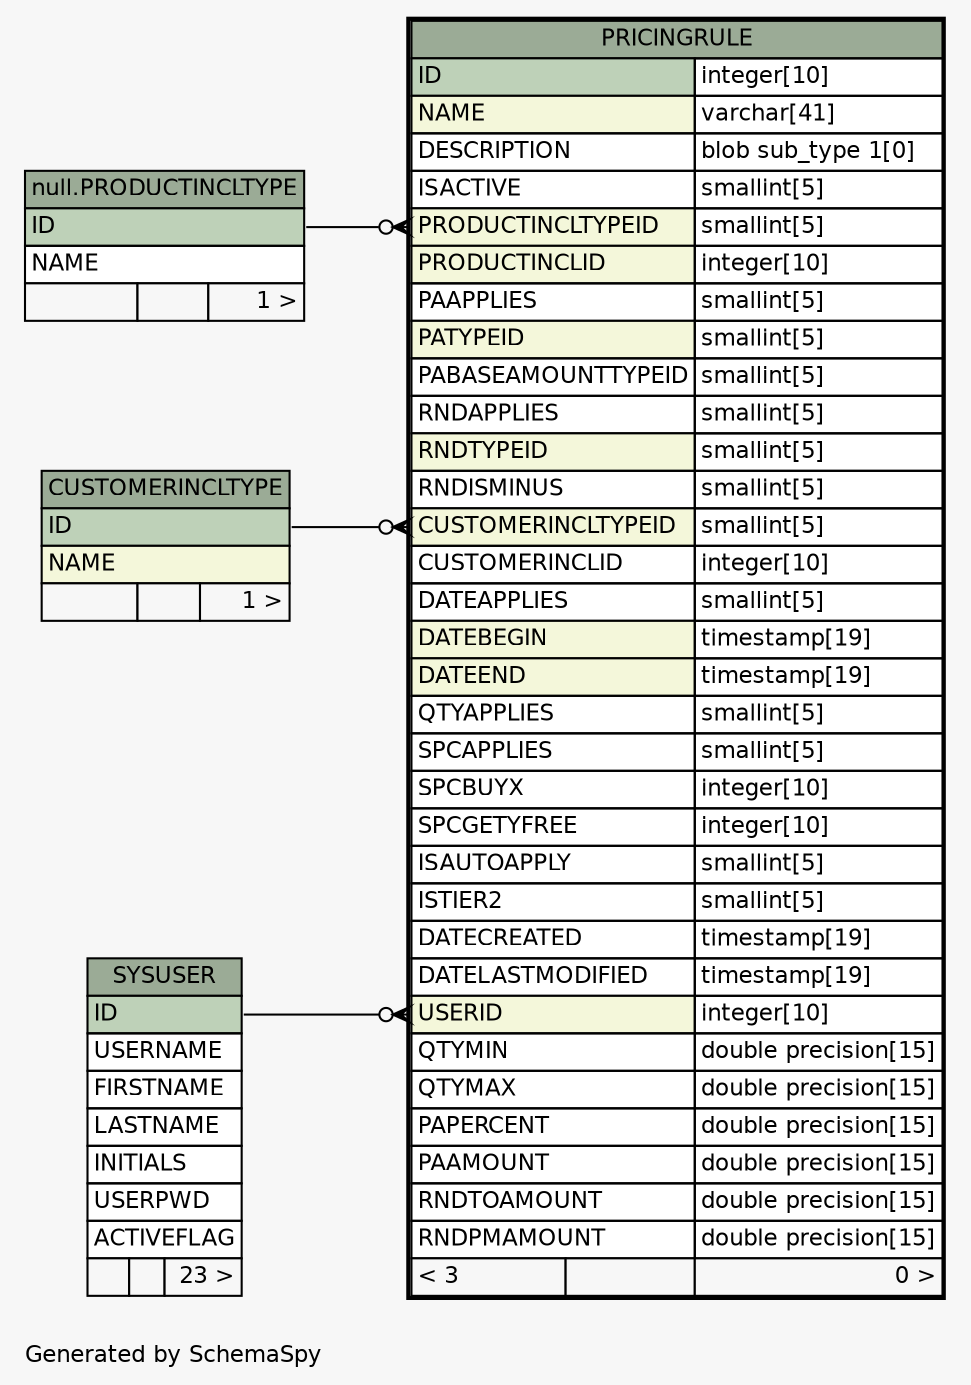 // dot 2.26.3 on Linux 3.5.0-34-generic
// SchemaSpy rev 590
digraph "oneDegreeRelationshipsDiagram" {
  graph [
    rankdir="RL"
    bgcolor="#f7f7f7"
    label="\nGenerated by SchemaSpy"
    labeljust="l"
    nodesep="0.18"
    ranksep="0.46"
    fontname="Helvetica"
    fontsize="11"
  ];
  node [
    fontname="Helvetica"
    fontsize="11"
    shape="plaintext"
  ];
  edge [
    arrowsize="0.8"
  ];
  "PRICINGRULE":"CUSTOMERINCLTYPEID":w -> "CUSTOMERINCLTYPE":"ID":e [arrowhead=none dir=back arrowtail=crowodot];
  "PRICINGRULE":"PRODUCTINCLTYPEID":w -> "null.PRODUCTINCLTYPE":"ID":e [arrowhead=none dir=back arrowtail=crowodot];
  "PRICINGRULE":"USERID":w -> "SYSUSER":"ID":e [arrowhead=none dir=back arrowtail=crowodot];
  "CUSTOMERINCLTYPE" [
    label=<
    <TABLE BORDER="0" CELLBORDER="1" CELLSPACING="0" BGCOLOR="#ffffff">
      <TR><TD COLSPAN="3" BGCOLOR="#9bab96" ALIGN="CENTER">CUSTOMERINCLTYPE</TD></TR>
      <TR><TD PORT="ID" COLSPAN="3" BGCOLOR="#bed1b8" ALIGN="LEFT">ID</TD></TR>
      <TR><TD PORT="NAME" COLSPAN="3" BGCOLOR="#f4f7da" ALIGN="LEFT">NAME</TD></TR>
      <TR><TD ALIGN="LEFT" BGCOLOR="#f7f7f7">  </TD><TD ALIGN="RIGHT" BGCOLOR="#f7f7f7">  </TD><TD ALIGN="RIGHT" BGCOLOR="#f7f7f7">1 &gt;</TD></TR>
    </TABLE>>
    URL="CUSTOMERINCLTYPE.html"
    tooltip="CUSTOMERINCLTYPE"
  ];
  "PRICINGRULE" [
    label=<
    <TABLE BORDER="2" CELLBORDER="1" CELLSPACING="0" BGCOLOR="#ffffff">
      <TR><TD COLSPAN="3" BGCOLOR="#9bab96" ALIGN="CENTER">PRICINGRULE</TD></TR>
      <TR><TD PORT="ID" COLSPAN="2" BGCOLOR="#bed1b8" ALIGN="LEFT">ID</TD><TD PORT="ID.type" ALIGN="LEFT">integer[10]</TD></TR>
      <TR><TD PORT="NAME" COLSPAN="2" BGCOLOR="#f4f7da" ALIGN="LEFT">NAME</TD><TD PORT="NAME.type" ALIGN="LEFT">varchar[41]</TD></TR>
      <TR><TD PORT="DESCRIPTION" COLSPAN="2" ALIGN="LEFT">DESCRIPTION</TD><TD PORT="DESCRIPTION.type" ALIGN="LEFT">blob sub_type 1[0]</TD></TR>
      <TR><TD PORT="ISACTIVE" COLSPAN="2" ALIGN="LEFT">ISACTIVE</TD><TD PORT="ISACTIVE.type" ALIGN="LEFT">smallint[5]</TD></TR>
      <TR><TD PORT="PRODUCTINCLTYPEID" COLSPAN="2" BGCOLOR="#f4f7da" ALIGN="LEFT">PRODUCTINCLTYPEID</TD><TD PORT="PRODUCTINCLTYPEID.type" ALIGN="LEFT">smallint[5]</TD></TR>
      <TR><TD PORT="PRODUCTINCLID" COLSPAN="2" BGCOLOR="#f4f7da" ALIGN="LEFT">PRODUCTINCLID</TD><TD PORT="PRODUCTINCLID.type" ALIGN="LEFT">integer[10]</TD></TR>
      <TR><TD PORT="PAAPPLIES" COLSPAN="2" ALIGN="LEFT">PAAPPLIES</TD><TD PORT="PAAPPLIES.type" ALIGN="LEFT">smallint[5]</TD></TR>
      <TR><TD PORT="PATYPEID" COLSPAN="2" BGCOLOR="#f4f7da" ALIGN="LEFT">PATYPEID</TD><TD PORT="PATYPEID.type" ALIGN="LEFT">smallint[5]</TD></TR>
      <TR><TD PORT="PABASEAMOUNTTYPEID" COLSPAN="2" ALIGN="LEFT">PABASEAMOUNTTYPEID</TD><TD PORT="PABASEAMOUNTTYPEID.type" ALIGN="LEFT">smallint[5]</TD></TR>
      <TR><TD PORT="RNDAPPLIES" COLSPAN="2" ALIGN="LEFT">RNDAPPLIES</TD><TD PORT="RNDAPPLIES.type" ALIGN="LEFT">smallint[5]</TD></TR>
      <TR><TD PORT="RNDTYPEID" COLSPAN="2" BGCOLOR="#f4f7da" ALIGN="LEFT">RNDTYPEID</TD><TD PORT="RNDTYPEID.type" ALIGN="LEFT">smallint[5]</TD></TR>
      <TR><TD PORT="RNDISMINUS" COLSPAN="2" ALIGN="LEFT">RNDISMINUS</TD><TD PORT="RNDISMINUS.type" ALIGN="LEFT">smallint[5]</TD></TR>
      <TR><TD PORT="CUSTOMERINCLTYPEID" COLSPAN="2" BGCOLOR="#f4f7da" ALIGN="LEFT">CUSTOMERINCLTYPEID</TD><TD PORT="CUSTOMERINCLTYPEID.type" ALIGN="LEFT">smallint[5]</TD></TR>
      <TR><TD PORT="CUSTOMERINCLID" COLSPAN="2" ALIGN="LEFT">CUSTOMERINCLID</TD><TD PORT="CUSTOMERINCLID.type" ALIGN="LEFT">integer[10]</TD></TR>
      <TR><TD PORT="DATEAPPLIES" COLSPAN="2" ALIGN="LEFT">DATEAPPLIES</TD><TD PORT="DATEAPPLIES.type" ALIGN="LEFT">smallint[5]</TD></TR>
      <TR><TD PORT="DATEBEGIN" COLSPAN="2" BGCOLOR="#f4f7da" ALIGN="LEFT">DATEBEGIN</TD><TD PORT="DATEBEGIN.type" ALIGN="LEFT">timestamp[19]</TD></TR>
      <TR><TD PORT="DATEEND" COLSPAN="2" BGCOLOR="#f4f7da" ALIGN="LEFT">DATEEND</TD><TD PORT="DATEEND.type" ALIGN="LEFT">timestamp[19]</TD></TR>
      <TR><TD PORT="QTYAPPLIES" COLSPAN="2" ALIGN="LEFT">QTYAPPLIES</TD><TD PORT="QTYAPPLIES.type" ALIGN="LEFT">smallint[5]</TD></TR>
      <TR><TD PORT="SPCAPPLIES" COLSPAN="2" ALIGN="LEFT">SPCAPPLIES</TD><TD PORT="SPCAPPLIES.type" ALIGN="LEFT">smallint[5]</TD></TR>
      <TR><TD PORT="SPCBUYX" COLSPAN="2" ALIGN="LEFT">SPCBUYX</TD><TD PORT="SPCBUYX.type" ALIGN="LEFT">integer[10]</TD></TR>
      <TR><TD PORT="SPCGETYFREE" COLSPAN="2" ALIGN="LEFT">SPCGETYFREE</TD><TD PORT="SPCGETYFREE.type" ALIGN="LEFT">integer[10]</TD></TR>
      <TR><TD PORT="ISAUTOAPPLY" COLSPAN="2" ALIGN="LEFT">ISAUTOAPPLY</TD><TD PORT="ISAUTOAPPLY.type" ALIGN="LEFT">smallint[5]</TD></TR>
      <TR><TD PORT="ISTIER2" COLSPAN="2" ALIGN="LEFT">ISTIER2</TD><TD PORT="ISTIER2.type" ALIGN="LEFT">smallint[5]</TD></TR>
      <TR><TD PORT="DATECREATED" COLSPAN="2" ALIGN="LEFT">DATECREATED</TD><TD PORT="DATECREATED.type" ALIGN="LEFT">timestamp[19]</TD></TR>
      <TR><TD PORT="DATELASTMODIFIED" COLSPAN="2" ALIGN="LEFT">DATELASTMODIFIED</TD><TD PORT="DATELASTMODIFIED.type" ALIGN="LEFT">timestamp[19]</TD></TR>
      <TR><TD PORT="USERID" COLSPAN="2" BGCOLOR="#f4f7da" ALIGN="LEFT">USERID</TD><TD PORT="USERID.type" ALIGN="LEFT">integer[10]</TD></TR>
      <TR><TD PORT="QTYMIN" COLSPAN="2" ALIGN="LEFT">QTYMIN</TD><TD PORT="QTYMIN.type" ALIGN="LEFT">double precision[15]</TD></TR>
      <TR><TD PORT="QTYMAX" COLSPAN="2" ALIGN="LEFT">QTYMAX</TD><TD PORT="QTYMAX.type" ALIGN="LEFT">double precision[15]</TD></TR>
      <TR><TD PORT="PAPERCENT" COLSPAN="2" ALIGN="LEFT">PAPERCENT</TD><TD PORT="PAPERCENT.type" ALIGN="LEFT">double precision[15]</TD></TR>
      <TR><TD PORT="PAAMOUNT" COLSPAN="2" ALIGN="LEFT">PAAMOUNT</TD><TD PORT="PAAMOUNT.type" ALIGN="LEFT">double precision[15]</TD></TR>
      <TR><TD PORT="RNDTOAMOUNT" COLSPAN="2" ALIGN="LEFT">RNDTOAMOUNT</TD><TD PORT="RNDTOAMOUNT.type" ALIGN="LEFT">double precision[15]</TD></TR>
      <TR><TD PORT="RNDPMAMOUNT" COLSPAN="2" ALIGN="LEFT">RNDPMAMOUNT</TD><TD PORT="RNDPMAMOUNT.type" ALIGN="LEFT">double precision[15]</TD></TR>
      <TR><TD ALIGN="LEFT" BGCOLOR="#f7f7f7">&lt; 3</TD><TD ALIGN="RIGHT" BGCOLOR="#f7f7f7">  </TD><TD ALIGN="RIGHT" BGCOLOR="#f7f7f7">0 &gt;</TD></TR>
    </TABLE>>
    URL="PRICINGRULE.html"
    tooltip="PRICINGRULE"
  ];
  "null.PRODUCTINCLTYPE" [
    label=<
    <TABLE BORDER="0" CELLBORDER="1" CELLSPACING="0" BGCOLOR="#ffffff">
      <TR><TD COLSPAN="3" BGCOLOR="#9bab96" ALIGN="CENTER">null.PRODUCTINCLTYPE</TD></TR>
      <TR><TD PORT="ID" COLSPAN="3" BGCOLOR="#bed1b8" ALIGN="LEFT">ID</TD></TR>
      <TR><TD PORT="NAME" COLSPAN="3" ALIGN="LEFT">NAME</TD></TR>
      <TR><TD ALIGN="LEFT" BGCOLOR="#f7f7f7">  </TD><TD ALIGN="RIGHT" BGCOLOR="#f7f7f7">  </TD><TD ALIGN="RIGHT" BGCOLOR="#f7f7f7">1 &gt;</TD></TR>
    </TABLE>>
    tooltip="null.PRODUCTINCLTYPE"
  ];
  "SYSUSER" [
    label=<
    <TABLE BORDER="0" CELLBORDER="1" CELLSPACING="0" BGCOLOR="#ffffff">
      <TR><TD COLSPAN="3" BGCOLOR="#9bab96" ALIGN="CENTER">SYSUSER</TD></TR>
      <TR><TD PORT="ID" COLSPAN="3" BGCOLOR="#bed1b8" ALIGN="LEFT">ID</TD></TR>
      <TR><TD PORT="USERNAME" COLSPAN="3" ALIGN="LEFT">USERNAME</TD></TR>
      <TR><TD PORT="FIRSTNAME" COLSPAN="3" ALIGN="LEFT">FIRSTNAME</TD></TR>
      <TR><TD PORT="LASTNAME" COLSPAN="3" ALIGN="LEFT">LASTNAME</TD></TR>
      <TR><TD PORT="INITIALS" COLSPAN="3" ALIGN="LEFT">INITIALS</TD></TR>
      <TR><TD PORT="USERPWD" COLSPAN="3" ALIGN="LEFT">USERPWD</TD></TR>
      <TR><TD PORT="ACTIVEFLAG" COLSPAN="3" ALIGN="LEFT">ACTIVEFLAG</TD></TR>
      <TR><TD ALIGN="LEFT" BGCOLOR="#f7f7f7">  </TD><TD ALIGN="RIGHT" BGCOLOR="#f7f7f7">  </TD><TD ALIGN="RIGHT" BGCOLOR="#f7f7f7">23 &gt;</TD></TR>
    </TABLE>>
    URL="SYSUSER.html"
    tooltip="SYSUSER"
  ];
}
